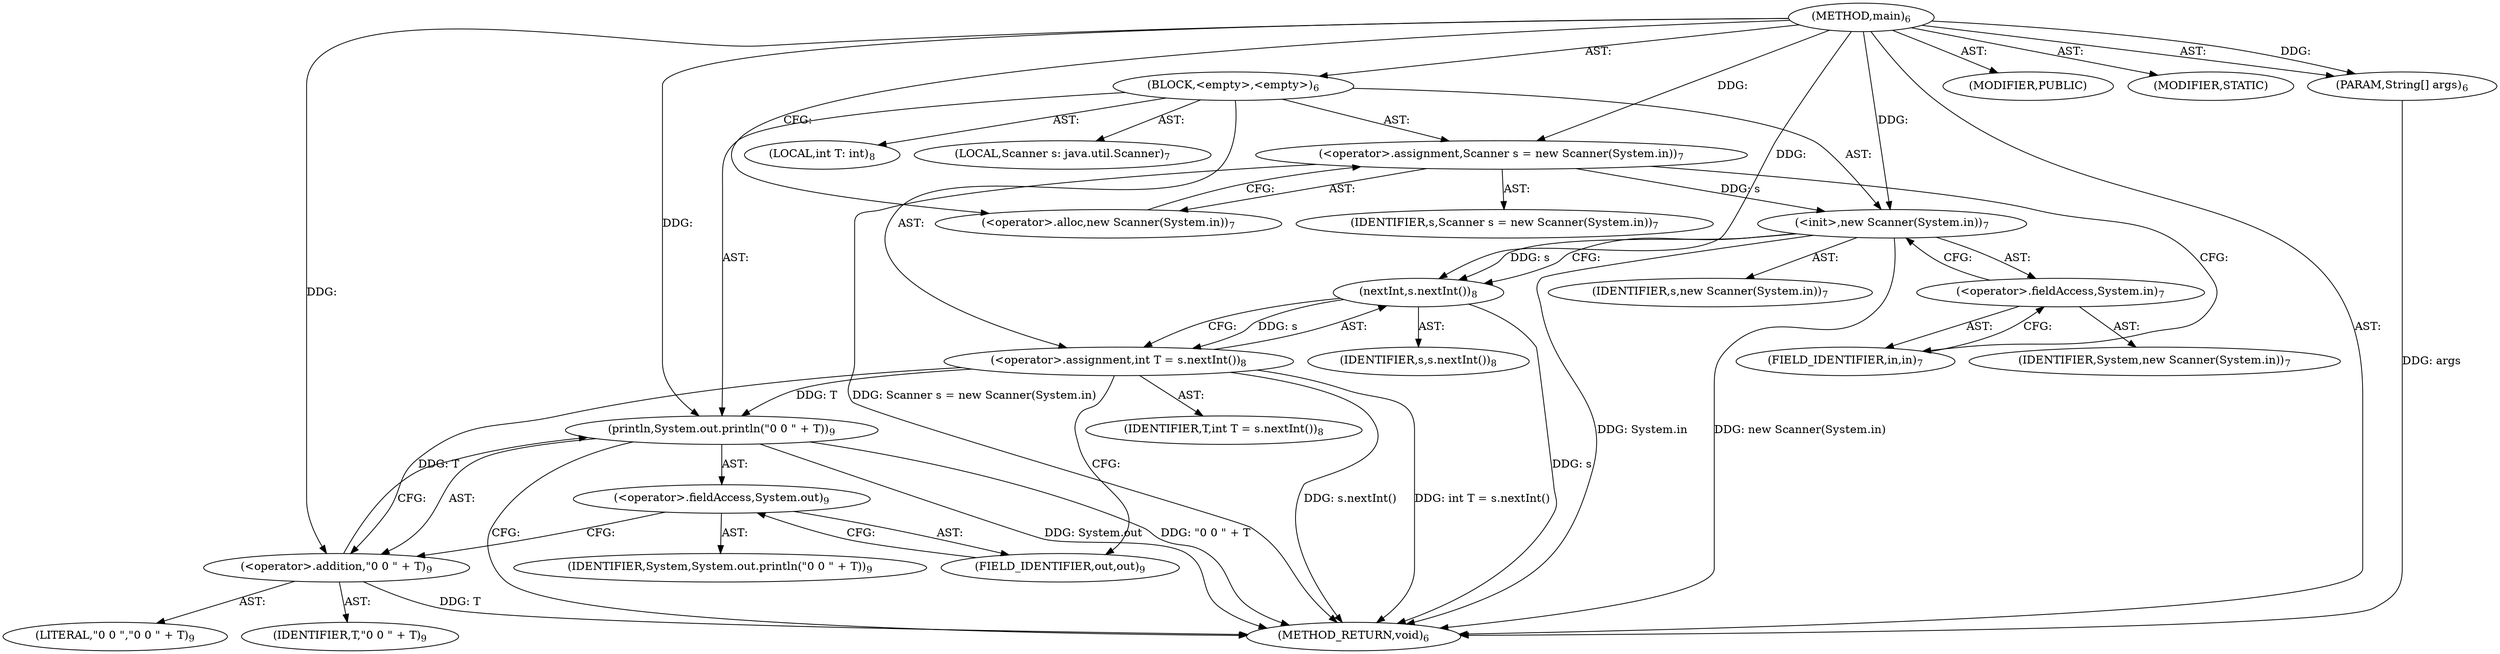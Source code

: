digraph "main" {  
"19" [label = <(METHOD,main)<SUB>6</SUB>> ]
"20" [label = <(PARAM,String[] args)<SUB>6</SUB>> ]
"21" [label = <(BLOCK,&lt;empty&gt;,&lt;empty&gt;)<SUB>6</SUB>> ]
"4" [label = <(LOCAL,Scanner s: java.util.Scanner)<SUB>7</SUB>> ]
"22" [label = <(&lt;operator&gt;.assignment,Scanner s = new Scanner(System.in))<SUB>7</SUB>> ]
"23" [label = <(IDENTIFIER,s,Scanner s = new Scanner(System.in))<SUB>7</SUB>> ]
"24" [label = <(&lt;operator&gt;.alloc,new Scanner(System.in))<SUB>7</SUB>> ]
"25" [label = <(&lt;init&gt;,new Scanner(System.in))<SUB>7</SUB>> ]
"3" [label = <(IDENTIFIER,s,new Scanner(System.in))<SUB>7</SUB>> ]
"26" [label = <(&lt;operator&gt;.fieldAccess,System.in)<SUB>7</SUB>> ]
"27" [label = <(IDENTIFIER,System,new Scanner(System.in))<SUB>7</SUB>> ]
"28" [label = <(FIELD_IDENTIFIER,in,in)<SUB>7</SUB>> ]
"29" [label = <(LOCAL,int T: int)<SUB>8</SUB>> ]
"30" [label = <(&lt;operator&gt;.assignment,int T = s.nextInt())<SUB>8</SUB>> ]
"31" [label = <(IDENTIFIER,T,int T = s.nextInt())<SUB>8</SUB>> ]
"32" [label = <(nextInt,s.nextInt())<SUB>8</SUB>> ]
"33" [label = <(IDENTIFIER,s,s.nextInt())<SUB>8</SUB>> ]
"34" [label = <(println,System.out.println(&quot;0 0 &quot; + T))<SUB>9</SUB>> ]
"35" [label = <(&lt;operator&gt;.fieldAccess,System.out)<SUB>9</SUB>> ]
"36" [label = <(IDENTIFIER,System,System.out.println(&quot;0 0 &quot; + T))<SUB>9</SUB>> ]
"37" [label = <(FIELD_IDENTIFIER,out,out)<SUB>9</SUB>> ]
"38" [label = <(&lt;operator&gt;.addition,&quot;0 0 &quot; + T)<SUB>9</SUB>> ]
"39" [label = <(LITERAL,&quot;0 0 &quot;,&quot;0 0 &quot; + T)<SUB>9</SUB>> ]
"40" [label = <(IDENTIFIER,T,&quot;0 0 &quot; + T)<SUB>9</SUB>> ]
"41" [label = <(MODIFIER,PUBLIC)> ]
"42" [label = <(MODIFIER,STATIC)> ]
"43" [label = <(METHOD_RETURN,void)<SUB>6</SUB>> ]
  "19" -> "20"  [ label = "AST: "] 
  "19" -> "21"  [ label = "AST: "] 
  "19" -> "41"  [ label = "AST: "] 
  "19" -> "42"  [ label = "AST: "] 
  "19" -> "43"  [ label = "AST: "] 
  "21" -> "4"  [ label = "AST: "] 
  "21" -> "22"  [ label = "AST: "] 
  "21" -> "25"  [ label = "AST: "] 
  "21" -> "29"  [ label = "AST: "] 
  "21" -> "30"  [ label = "AST: "] 
  "21" -> "34"  [ label = "AST: "] 
  "22" -> "23"  [ label = "AST: "] 
  "22" -> "24"  [ label = "AST: "] 
  "25" -> "3"  [ label = "AST: "] 
  "25" -> "26"  [ label = "AST: "] 
  "26" -> "27"  [ label = "AST: "] 
  "26" -> "28"  [ label = "AST: "] 
  "30" -> "31"  [ label = "AST: "] 
  "30" -> "32"  [ label = "AST: "] 
  "32" -> "33"  [ label = "AST: "] 
  "34" -> "35"  [ label = "AST: "] 
  "34" -> "38"  [ label = "AST: "] 
  "35" -> "36"  [ label = "AST: "] 
  "35" -> "37"  [ label = "AST: "] 
  "38" -> "39"  [ label = "AST: "] 
  "38" -> "40"  [ label = "AST: "] 
  "22" -> "28"  [ label = "CFG: "] 
  "25" -> "32"  [ label = "CFG: "] 
  "30" -> "37"  [ label = "CFG: "] 
  "34" -> "43"  [ label = "CFG: "] 
  "24" -> "22"  [ label = "CFG: "] 
  "26" -> "25"  [ label = "CFG: "] 
  "32" -> "30"  [ label = "CFG: "] 
  "35" -> "38"  [ label = "CFG: "] 
  "38" -> "34"  [ label = "CFG: "] 
  "28" -> "26"  [ label = "CFG: "] 
  "37" -> "35"  [ label = "CFG: "] 
  "19" -> "24"  [ label = "CFG: "] 
  "20" -> "43"  [ label = "DDG: args"] 
  "22" -> "43"  [ label = "DDG: Scanner s = new Scanner(System.in)"] 
  "25" -> "43"  [ label = "DDG: System.in"] 
  "25" -> "43"  [ label = "DDG: new Scanner(System.in)"] 
  "32" -> "43"  [ label = "DDG: s"] 
  "30" -> "43"  [ label = "DDG: s.nextInt()"] 
  "30" -> "43"  [ label = "DDG: int T = s.nextInt()"] 
  "34" -> "43"  [ label = "DDG: System.out"] 
  "38" -> "43"  [ label = "DDG: T"] 
  "34" -> "43"  [ label = "DDG: &quot;0 0 &quot; + T"] 
  "19" -> "20"  [ label = "DDG: "] 
  "19" -> "22"  [ label = "DDG: "] 
  "32" -> "30"  [ label = "DDG: s"] 
  "22" -> "25"  [ label = "DDG: s"] 
  "19" -> "25"  [ label = "DDG: "] 
  "19" -> "34"  [ label = "DDG: "] 
  "30" -> "34"  [ label = "DDG: T"] 
  "25" -> "32"  [ label = "DDG: s"] 
  "19" -> "32"  [ label = "DDG: "] 
  "19" -> "38"  [ label = "DDG: "] 
  "30" -> "38"  [ label = "DDG: T"] 
}
